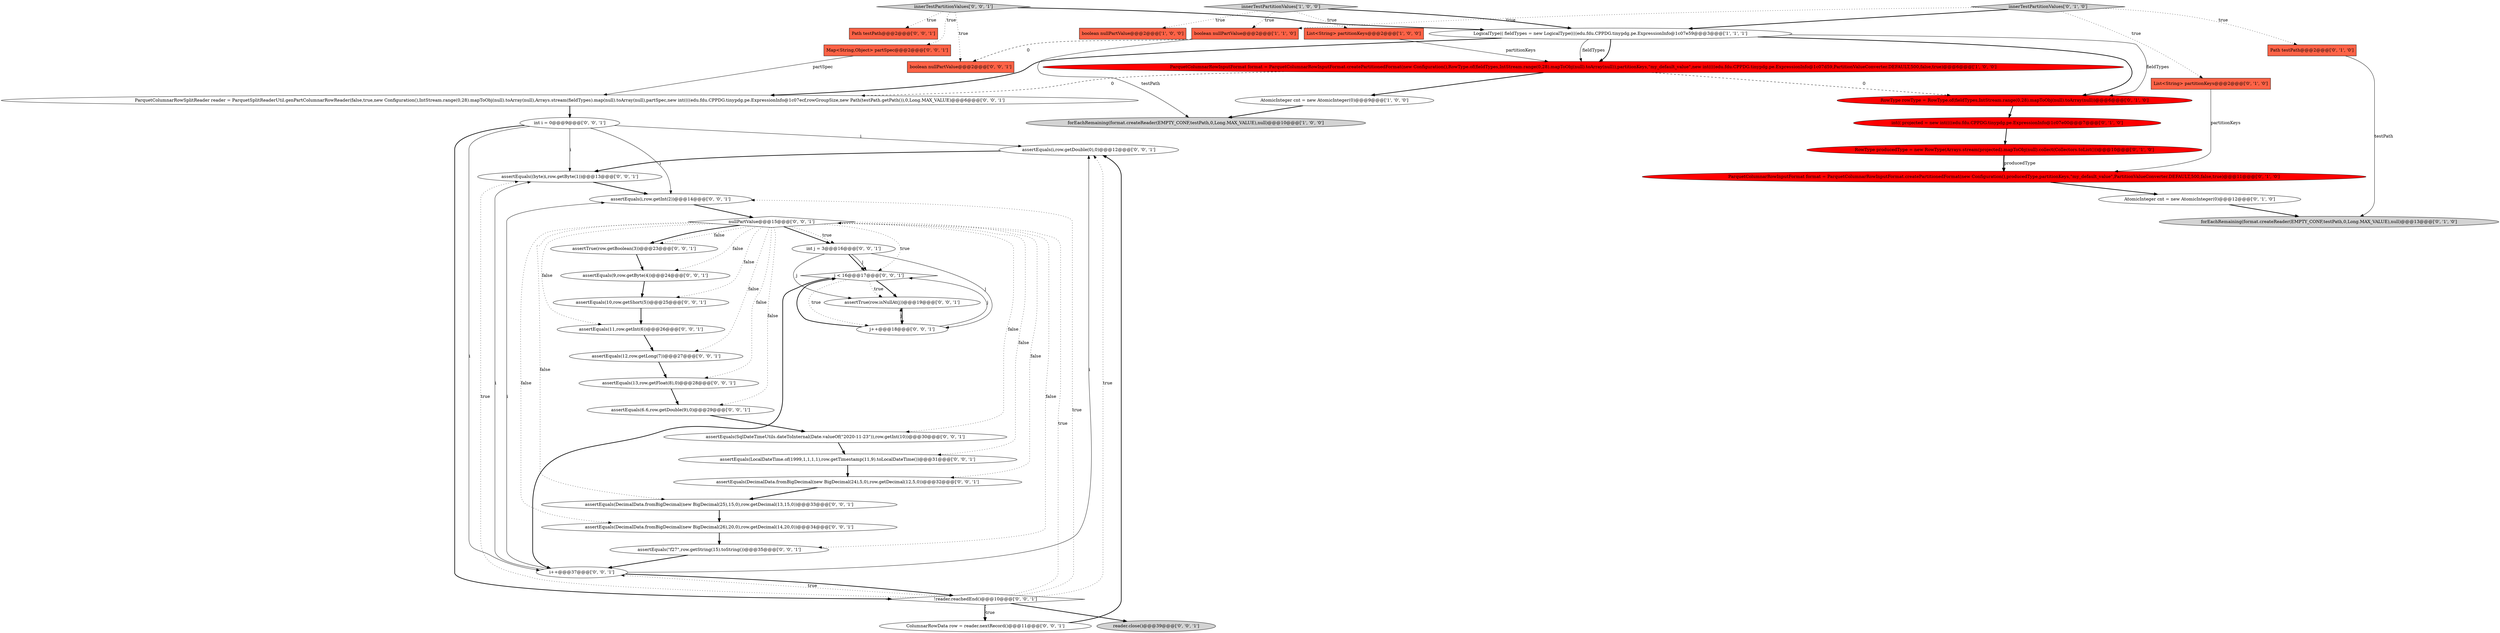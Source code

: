 digraph {
43 [style = filled, label = "assertEquals(i,row.getDouble(0),0)@@@12@@@['0', '0', '1']", fillcolor = white, shape = ellipse image = "AAA0AAABBB3BBB"];
6 [style = filled, label = "ParquetColumnarRowInputFormat format = ParquetColumnarRowInputFormat.createPartitionedFormat(new Configuration(),RowType.of(fieldTypes,IntStream.range(0,28).mapToObj(null).toArray(null)),partitionKeys,\"my_default_value\",new int((((edu.fdu.CPPDG.tinypdg.pe.ExpressionInfo@1c07d59,PartitionValueConverter.DEFAULT,500,false,true)@@@6@@@['1', '0', '0']", fillcolor = red, shape = ellipse image = "AAA1AAABBB1BBB"];
11 [style = filled, label = "RowType producedType = new RowType(Arrays.stream(projected).mapToObj(null).collect(Collectors.toList()))@@@10@@@['0', '1', '0']", fillcolor = red, shape = ellipse image = "AAA1AAABBB2BBB"];
42 [style = filled, label = "ColumnarRowData row = reader.nextRecord()@@@11@@@['0', '0', '1']", fillcolor = white, shape = ellipse image = "AAA0AAABBB3BBB"];
5 [style = filled, label = "List<String> partitionKeys@@@2@@@['1', '0', '0']", fillcolor = tomato, shape = box image = "AAA0AAABBB1BBB"];
36 [style = filled, label = "innerTestPartitionValues['0', '0', '1']", fillcolor = lightgray, shape = diamond image = "AAA0AAABBB3BBB"];
10 [style = filled, label = "int(( projected = new int((((edu.fdu.CPPDG.tinypdg.pe.ExpressionInfo@1c07e00@@@7@@@['0', '1', '0']", fillcolor = red, shape = ellipse image = "AAA1AAABBB2BBB"];
37 [style = filled, label = "Path testPath@@@2@@@['0', '0', '1']", fillcolor = tomato, shape = box image = "AAA0AAABBB3BBB"];
31 [style = filled, label = "assertEquals(DecimalData.fromBigDecimal(new BigDecimal(26),20,0),row.getDecimal(14,20,0))@@@34@@@['0', '0', '1']", fillcolor = white, shape = ellipse image = "AAA0AAABBB3BBB"];
47 [style = filled, label = "int i = 0@@@9@@@['0', '0', '1']", fillcolor = white, shape = ellipse image = "AAA0AAABBB3BBB"];
41 [style = filled, label = "reader.close()@@@39@@@['0', '0', '1']", fillcolor = lightgray, shape = ellipse image = "AAA0AAABBB3BBB"];
32 [style = filled, label = "j < 16@@@17@@@['0', '0', '1']", fillcolor = white, shape = diamond image = "AAA0AAABBB3BBB"];
0 [style = filled, label = "AtomicInteger cnt = new AtomicInteger(0)@@@9@@@['1', '0', '0']", fillcolor = white, shape = ellipse image = "AAA0AAABBB1BBB"];
16 [style = filled, label = "ParquetColumnarRowInputFormat format = ParquetColumnarRowInputFormat.createPartitionedFormat(new Configuration(),producedType,partitionKeys,\"my_default_value\",PartitionValueConverter.DEFAULT,500,false,true)@@@11@@@['0', '1', '0']", fillcolor = red, shape = ellipse image = "AAA1AAABBB2BBB"];
18 [style = filled, label = "ParquetColumnarRowSplitReader reader = ParquetSplitReaderUtil.genPartColumnarRowReader(false,true,new Configuration(),IntStream.range(0,28).mapToObj(null).toArray(null),Arrays.stream(fieldTypes).map(null).toArray(null),partSpec,new int((((edu.fdu.CPPDG.tinypdg.pe.ExpressionInfo@1c07ecf,rowGroupSize,new Path(testPath.getPath()),0,Long.MAX_VALUE)@@@6@@@['0', '0', '1']", fillcolor = white, shape = ellipse image = "AAA0AAABBB3BBB"];
40 [style = filled, label = "assertEquals(DecimalData.fromBigDecimal(new BigDecimal(24),5,0),row.getDecimal(12,5,0))@@@32@@@['0', '0', '1']", fillcolor = white, shape = ellipse image = "AAA0AAABBB3BBB"];
45 [style = filled, label = "int j = 3@@@16@@@['0', '0', '1']", fillcolor = white, shape = ellipse image = "AAA0AAABBB3BBB"];
33 [style = filled, label = "assertEquals(12,row.getLong(7))@@@27@@@['0', '0', '1']", fillcolor = white, shape = ellipse image = "AAA0AAABBB3BBB"];
38 [style = filled, label = "assertEquals(DecimalData.fromBigDecimal(new BigDecimal(25),15,0),row.getDecimal(13,15,0))@@@33@@@['0', '0', '1']", fillcolor = white, shape = ellipse image = "AAA0AAABBB3BBB"];
12 [style = filled, label = "AtomicInteger cnt = new AtomicInteger(0)@@@12@@@['0', '1', '0']", fillcolor = white, shape = ellipse image = "AAA0AAABBB2BBB"];
15 [style = filled, label = "List<String> partitionKeys@@@2@@@['0', '1', '0']", fillcolor = tomato, shape = box image = "AAA0AAABBB2BBB"];
9 [style = filled, label = "forEachRemaining(format.createReader(EMPTY_CONF,testPath,0,Long.MAX_VALUE),null)@@@13@@@['0', '1', '0']", fillcolor = lightgray, shape = ellipse image = "AAA0AAABBB2BBB"];
29 [style = filled, label = "assertEquals(LocalDateTime.of(1999,1,1,1,1),row.getTimestamp(11,9).toLocalDateTime())@@@31@@@['0', '0', '1']", fillcolor = white, shape = ellipse image = "AAA0AAABBB3BBB"];
35 [style = filled, label = "assertEquals((byte)i,row.getByte(1))@@@13@@@['0', '0', '1']", fillcolor = white, shape = ellipse image = "AAA0AAABBB3BBB"];
46 [style = filled, label = "assertEquals(i,row.getInt(2))@@@14@@@['0', '0', '1']", fillcolor = white, shape = ellipse image = "AAA0AAABBB3BBB"];
22 [style = filled, label = "assertEquals(11,row.getInt(6))@@@26@@@['0', '0', '1']", fillcolor = white, shape = ellipse image = "AAA0AAABBB3BBB"];
4 [style = filled, label = "innerTestPartitionValues['1', '0', '0']", fillcolor = lightgray, shape = diamond image = "AAA0AAABBB1BBB"];
13 [style = filled, label = "Path testPath@@@2@@@['0', '1', '0']", fillcolor = tomato, shape = box image = "AAA0AAABBB2BBB"];
25 [style = filled, label = "assertTrue(row.getBoolean(3))@@@23@@@['0', '0', '1']", fillcolor = white, shape = ellipse image = "AAA0AAABBB3BBB"];
17 [style = filled, label = "nullPartValue@@@15@@@['0', '0', '1']", fillcolor = white, shape = diamond image = "AAA0AAABBB3BBB"];
2 [style = filled, label = "LogicalType(( fieldTypes = new LogicalType((((edu.fdu.CPPDG.tinypdg.pe.ExpressionInfo@1c07e59@@@3@@@['1', '1', '1']", fillcolor = white, shape = ellipse image = "AAA0AAABBB1BBB"];
14 [style = filled, label = "innerTestPartitionValues['0', '1', '0']", fillcolor = lightgray, shape = diamond image = "AAA0AAABBB2BBB"];
7 [style = filled, label = "boolean nullPartValue@@@2@@@['1', '1', '0']", fillcolor = tomato, shape = box image = "AAA0AAABBB1BBB"];
21 [style = filled, label = "!reader.reachedEnd()@@@10@@@['0', '0', '1']", fillcolor = white, shape = diamond image = "AAA0AAABBB3BBB"];
23 [style = filled, label = "assertEquals(13,row.getFloat(8),0)@@@28@@@['0', '0', '1']", fillcolor = white, shape = ellipse image = "AAA0AAABBB3BBB"];
27 [style = filled, label = "assertEquals(SqlDateTimeUtils.dateToInternal(Date.valueOf(\"2020-11-23\")),row.getInt(10))@@@30@@@['0', '0', '1']", fillcolor = white, shape = ellipse image = "AAA0AAABBB3BBB"];
8 [style = filled, label = "RowType rowType = RowType.of(fieldTypes,IntStream.range(0,28).mapToObj(null).toArray(null))@@@6@@@['0', '1', '0']", fillcolor = red, shape = ellipse image = "AAA1AAABBB2BBB"];
20 [style = filled, label = "assertTrue(row.isNullAt(j))@@@19@@@['0', '0', '1']", fillcolor = white, shape = ellipse image = "AAA0AAABBB3BBB"];
26 [style = filled, label = "assertEquals(6.6,row.getDouble(9),0)@@@29@@@['0', '0', '1']", fillcolor = white, shape = ellipse image = "AAA0AAABBB3BBB"];
34 [style = filled, label = "assertEquals(9,row.getByte(4))@@@24@@@['0', '0', '1']", fillcolor = white, shape = ellipse image = "AAA0AAABBB3BBB"];
24 [style = filled, label = "Map<String,Object> partSpec@@@2@@@['0', '0', '1']", fillcolor = tomato, shape = box image = "AAA0AAABBB3BBB"];
39 [style = filled, label = "boolean nullPartValue@@@2@@@['0', '0', '1']", fillcolor = tomato, shape = box image = "AAA0AAABBB3BBB"];
28 [style = filled, label = "assertEquals(10,row.getShort(5))@@@25@@@['0', '0', '1']", fillcolor = white, shape = ellipse image = "AAA0AAABBB3BBB"];
44 [style = filled, label = "assertEquals(\"f27\",row.getString(15).toString())@@@35@@@['0', '0', '1']", fillcolor = white, shape = ellipse image = "AAA0AAABBB3BBB"];
30 [style = filled, label = "i++@@@37@@@['0', '0', '1']", fillcolor = white, shape = ellipse image = "AAA0AAABBB3BBB"];
1 [style = filled, label = "boolean nullPartValue@@@2@@@['1', '0', '0']", fillcolor = tomato, shape = box image = "AAA0AAABBB1BBB"];
19 [style = filled, label = "j++@@@18@@@['0', '0', '1']", fillcolor = white, shape = ellipse image = "AAA0AAABBB3BBB"];
3 [style = filled, label = "forEachRemaining(format.createReader(EMPTY_CONF,testPath,0,Long.MAX_VALUE),null)@@@10@@@['1', '0', '0']", fillcolor = lightgray, shape = ellipse image = "AAA0AAABBB1BBB"];
17->25 [style = bold, label=""];
8->10 [style = bold, label=""];
21->42 [style = bold, label=""];
24->18 [style = solid, label="partSpec"];
25->34 [style = bold, label=""];
4->1 [style = dotted, label="true"];
2->6 [style = bold, label=""];
2->8 [style = solid, label="fieldTypes"];
4->7 [style = dotted, label="true"];
17->45 [style = bold, label=""];
38->31 [style = bold, label=""];
40->38 [style = bold, label=""];
12->9 [style = bold, label=""];
17->33 [style = dotted, label="false"];
36->39 [style = dotted, label="true"];
43->35 [style = bold, label=""];
36->2 [style = bold, label=""];
17->25 [style = dotted, label="false"];
14->7 [style = dotted, label="true"];
36->24 [style = dotted, label="true"];
32->20 [style = bold, label=""];
30->35 [style = solid, label="i"];
10->11 [style = bold, label=""];
0->3 [style = bold, label=""];
11->16 [style = bold, label=""];
21->42 [style = dotted, label="true"];
22->33 [style = bold, label=""];
6->8 [style = dashed, label="0"];
2->6 [style = solid, label="fieldTypes"];
47->35 [style = solid, label="i"];
21->41 [style = bold, label=""];
2->18 [style = bold, label=""];
21->17 [style = dotted, label="true"];
45->20 [style = solid, label="j"];
4->2 [style = bold, label=""];
17->34 [style = dotted, label="false"];
33->23 [style = bold, label=""];
6->18 [style = dashed, label="0"];
26->27 [style = bold, label=""];
7->3 [style = solid, label="testPath"];
30->43 [style = solid, label="i"];
21->30 [style = dotted, label="true"];
11->16 [style = solid, label="producedType"];
17->38 [style = dotted, label="false"];
29->40 [style = bold, label=""];
27->29 [style = bold, label=""];
7->39 [style = dashed, label="0"];
17->23 [style = dotted, label="false"];
20->19 [style = bold, label=""];
21->35 [style = dotted, label="true"];
17->44 [style = dotted, label="false"];
17->28 [style = dotted, label="false"];
19->20 [style = solid, label="j"];
44->30 [style = bold, label=""];
19->32 [style = solid, label="j"];
4->5 [style = dotted, label="true"];
17->29 [style = dotted, label="false"];
47->43 [style = solid, label="i"];
18->47 [style = bold, label=""];
21->46 [style = dotted, label="true"];
32->20 [style = dotted, label="true"];
45->32 [style = bold, label=""];
13->9 [style = solid, label="testPath"];
17->45 [style = dotted, label="true"];
47->46 [style = solid, label="i"];
5->6 [style = solid, label="partitionKeys"];
32->30 [style = bold, label=""];
36->37 [style = dotted, label="true"];
34->28 [style = bold, label=""];
17->22 [style = dotted, label="false"];
30->21 [style = bold, label=""];
19->32 [style = bold, label=""];
31->44 [style = bold, label=""];
47->30 [style = solid, label="i"];
14->2 [style = bold, label=""];
47->21 [style = bold, label=""];
28->22 [style = bold, label=""];
21->43 [style = dotted, label="true"];
30->46 [style = solid, label="i"];
42->43 [style = bold, label=""];
17->31 [style = dotted, label="false"];
23->26 [style = bold, label=""];
17->27 [style = dotted, label="false"];
6->0 [style = bold, label=""];
17->32 [style = dotted, label="true"];
14->13 [style = dotted, label="true"];
17->40 [style = dotted, label="false"];
14->15 [style = dotted, label="true"];
15->16 [style = solid, label="partitionKeys"];
45->32 [style = solid, label="j"];
45->19 [style = solid, label="j"];
17->26 [style = dotted, label="false"];
46->17 [style = bold, label=""];
16->12 [style = bold, label=""];
32->19 [style = dotted, label="true"];
2->8 [style = bold, label=""];
35->46 [style = bold, label=""];
}
